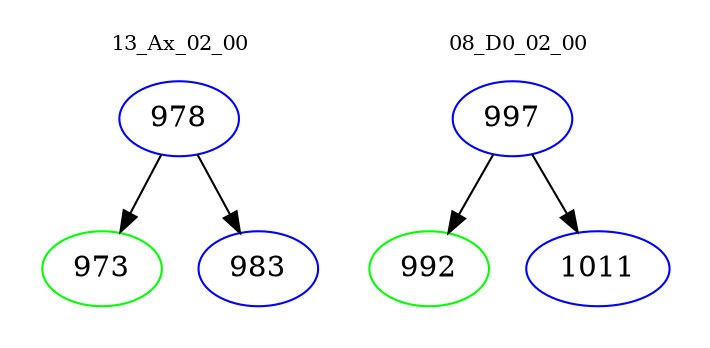 digraph{
subgraph cluster_0 {
color = white
label = "13_Ax_02_00";
fontsize=10;
T0_978 [label="978", color="blue"]
T0_978 -> T0_973 [color="black"]
T0_973 [label="973", color="green"]
T0_978 -> T0_983 [color="black"]
T0_983 [label="983", color="blue"]
}
subgraph cluster_1 {
color = white
label = "08_D0_02_00";
fontsize=10;
T1_997 [label="997", color="blue"]
T1_997 -> T1_992 [color="black"]
T1_992 [label="992", color="green"]
T1_997 -> T1_1011 [color="black"]
T1_1011 [label="1011", color="blue"]
}
}
